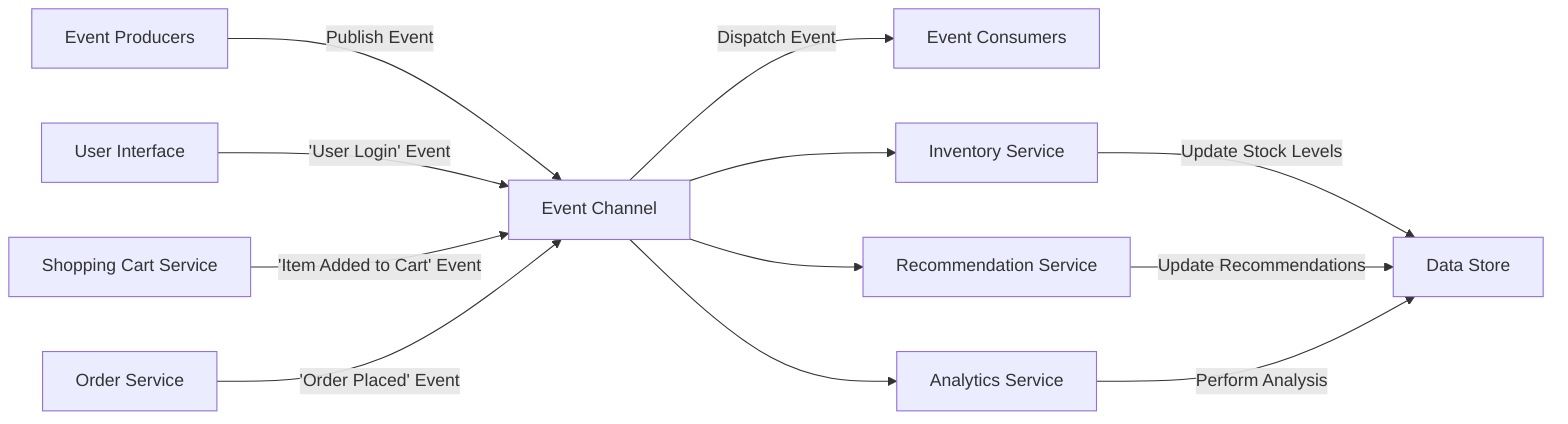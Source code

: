 graph LR
    A[Event Producers] -- Publish Event --> B[Event Channel]
    B -- Dispatch Event --> C[Event Consumers]

    A1[User Interface] -- 'User Login' Event --> B
    A2[Shopping Cart Service] -- 'Item Added to Cart' Event --> B
    A3[Order Service] -- 'Order Placed' Event --> B

    B --> C1[Inventory Service]
    B --> C2[Recommendation Service]
    B --> C3[Analytics Service]

    C1 -- Update Stock Levels --> D[Data Store]
    C2 -- Update Recommendations --> D
    C3 -- Perform Analysis --> D